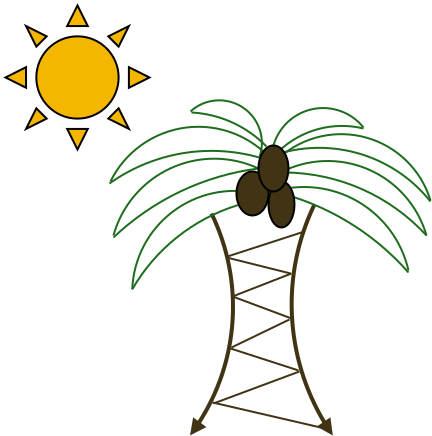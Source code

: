 <?xml version="1.0" encoding="UTF-8"?>
<dia:diagram xmlns:dia="http://www.lysator.liu.se/~alla/dia/">
  <dia:layer name="Background" visible="true" active="true">
    <dia:object type="Standard - Arc" version="0" id="O0">
      <dia:attribute name="obj_pos">
        <dia:point val="11.15,11.3"/>
      </dia:attribute>
      <dia:attribute name="obj_bb">
        <dia:rectangle val="10.041,11.191;12.327,22.409"/>
      </dia:attribute>
      <dia:attribute name="conn_endpoints">
        <dia:point val="11.15,11.3"/>
        <dia:point val="10.15,22.3"/>
      </dia:attribute>
      <dia:attribute name="arc_color">
        <dia:color val="#413415"/>
      </dia:attribute>
      <dia:attribute name="curve_distance">
        <dia:real val="-1.539"/>
      </dia:attribute>
      <dia:attribute name="line_width">
        <dia:real val="0.2"/>
      </dia:attribute>
      <dia:attribute name="end_arrow">
        <dia:enum val="3"/>
      </dia:attribute>
      <dia:attribute name="end_arrow_length">
        <dia:real val="0.5"/>
      </dia:attribute>
      <dia:attribute name="end_arrow_width">
        <dia:real val="0.5"/>
      </dia:attribute>
    </dia:object>
    <dia:object type="Standard - Arc" version="0" id="O1">
      <dia:attribute name="obj_pos">
        <dia:point val="16.3,10.85"/>
      </dia:attribute>
      <dia:attribute name="obj_bb">
        <dia:rectangle val="15.059,10.743;17.257,22.407"/>
      </dia:attribute>
      <dia:attribute name="conn_endpoints">
        <dia:point val="16.3,10.85"/>
        <dia:point val="17.15,22.3"/>
      </dia:attribute>
      <dia:attribute name="arc_color">
        <dia:color val="#413415"/>
      </dia:attribute>
      <dia:attribute name="curve_distance">
        <dia:real val="1.539"/>
      </dia:attribute>
      <dia:attribute name="line_width">
        <dia:real val="0.2"/>
      </dia:attribute>
      <dia:attribute name="end_arrow">
        <dia:enum val="3"/>
      </dia:attribute>
      <dia:attribute name="end_arrow_length">
        <dia:real val="0.5"/>
      </dia:attribute>
      <dia:attribute name="end_arrow_width">
        <dia:real val="0.5"/>
      </dia:attribute>
    </dia:object>
    <dia:object type="Standard - Line" version="0" id="O2">
      <dia:attribute name="obj_pos">
        <dia:point val="11.25,20.8"/>
      </dia:attribute>
      <dia:attribute name="obj_bb">
        <dia:rectangle val="11.186,19.136;15.614,20.864"/>
      </dia:attribute>
      <dia:attribute name="conn_endpoints">
        <dia:point val="11.25,20.8"/>
        <dia:point val="15.55,19.2"/>
      </dia:attribute>
      <dia:attribute name="numcp">
        <dia:int val="1"/>
      </dia:attribute>
      <dia:attribute name="line_color">
        <dia:color val="#413415"/>
      </dia:attribute>
    </dia:object>
    <dia:object type="Standard - Line" version="0" id="O3">
      <dia:attribute name="obj_pos">
        <dia:point val="15.5,19.15"/>
      </dia:attribute>
      <dia:attribute name="obj_bb">
        <dia:rectangle val="12.037,17.987;15.563,19.213"/>
      </dia:attribute>
      <dia:attribute name="conn_endpoints">
        <dia:point val="15.5,19.15"/>
        <dia:point val="12.1,18.05"/>
      </dia:attribute>
      <dia:attribute name="numcp">
        <dia:int val="1"/>
      </dia:attribute>
      <dia:attribute name="line_color">
        <dia:color val="#413415"/>
      </dia:attribute>
    </dia:object>
    <dia:object type="Standard - Line" version="0" id="O4">
      <dia:attribute name="obj_pos">
        <dia:point val="12.15,18"/>
      </dia:attribute>
      <dia:attribute name="obj_bb">
        <dia:rectangle val="12.083,16.533;15.117,18.067"/>
      </dia:attribute>
      <dia:attribute name="conn_endpoints">
        <dia:point val="12.15,18"/>
        <dia:point val="15.05,16.6"/>
      </dia:attribute>
      <dia:attribute name="numcp">
        <dia:int val="1"/>
      </dia:attribute>
      <dia:attribute name="line_color">
        <dia:color val="#413415"/>
      </dia:attribute>
    </dia:object>
    <dia:object type="Standard - Line" version="0" id="O5">
      <dia:attribute name="obj_pos">
        <dia:point val="15.15,16.55"/>
      </dia:attribute>
      <dia:attribute name="obj_bb">
        <dia:rectangle val="12.136,15.386;15.214,16.614"/>
      </dia:attribute>
      <dia:attribute name="conn_endpoints">
        <dia:point val="15.15,16.55"/>
        <dia:point val="12.2,15.45"/>
      </dia:attribute>
      <dia:attribute name="numcp">
        <dia:int val="1"/>
      </dia:attribute>
      <dia:attribute name="line_color">
        <dia:color val="#413415"/>
      </dia:attribute>
    </dia:object>
    <dia:object type="Standard - Line" version="0" id="O6">
      <dia:attribute name="obj_pos">
        <dia:point val="12.2,15.45"/>
      </dia:attribute>
      <dia:attribute name="obj_bb">
        <dia:rectangle val="12.135,14.235;15.215,15.515"/>
      </dia:attribute>
      <dia:attribute name="conn_endpoints">
        <dia:point val="12.2,15.45"/>
        <dia:point val="15.15,14.3"/>
      </dia:attribute>
      <dia:attribute name="numcp">
        <dia:int val="1"/>
      </dia:attribute>
      <dia:attribute name="line_color">
        <dia:color val="#413415"/>
      </dia:attribute>
    </dia:object>
    <dia:object type="Standard - Line" version="0" id="O7">
      <dia:attribute name="obj_pos">
        <dia:point val="15.1,14.3"/>
      </dia:attribute>
      <dia:attribute name="obj_bb">
        <dia:rectangle val="11.839,13.439;15.161,14.361"/>
      </dia:attribute>
      <dia:attribute name="conn_endpoints">
        <dia:point val="15.1,14.3"/>
        <dia:point val="11.9,13.5"/>
      </dia:attribute>
      <dia:attribute name="numcp">
        <dia:int val="1"/>
      </dia:attribute>
      <dia:attribute name="line_color">
        <dia:color val="#413415"/>
      </dia:attribute>
    </dia:object>
    <dia:object type="Standard - Line" version="0" id="O8">
      <dia:attribute name="obj_pos">
        <dia:point val="11.95,13.45"/>
      </dia:attribute>
      <dia:attribute name="obj_bb">
        <dia:rectangle val="11.887,12.137;15.863,13.513"/>
      </dia:attribute>
      <dia:attribute name="conn_endpoints">
        <dia:point val="11.95,13.45"/>
        <dia:point val="15.8,12.2"/>
      </dia:attribute>
      <dia:attribute name="numcp">
        <dia:int val="1"/>
      </dia:attribute>
      <dia:attribute name="line_color">
        <dia:color val="#413415"/>
      </dia:attribute>
    </dia:object>
    <dia:object type="Standard - Line" version="0" id="O9">
      <dia:attribute name="obj_pos">
        <dia:point val="11.2,20.75"/>
      </dia:attribute>
      <dia:attribute name="obj_bb">
        <dia:rectangle val="11.14,20.69;16.66,22.06"/>
      </dia:attribute>
      <dia:attribute name="conn_endpoints">
        <dia:point val="11.2,20.75"/>
        <dia:point val="16.6,22"/>
      </dia:attribute>
      <dia:attribute name="numcp">
        <dia:int val="1"/>
      </dia:attribute>
      <dia:attribute name="line_color">
        <dia:color val="#413415"/>
      </dia:attribute>
    </dia:object>
    <dia:object type="Standard - Arc" version="0" id="O10">
      <dia:attribute name="obj_pos">
        <dia:point val="13.5,9.05"/>
      </dia:attribute>
      <dia:attribute name="obj_bb">
        <dia:rectangle val="6.184,8.511;13.566,12.466"/>
      </dia:attribute>
      <dia:attribute name="conn_endpoints">
        <dia:point val="13.5,9.05"/>
        <dia:point val="6.25,12.4"/>
      </dia:attribute>
      <dia:attribute name="arc_color">
        <dia:color val="#1e6c1e"/>
      </dia:attribute>
      <dia:attribute name="curve_distance">
        <dia:real val="1.852"/>
      </dia:attribute>
      <dia:attribute name="line_width">
        <dia:real val="0.1"/>
      </dia:attribute>
      <dia:connections>
        <dia:connection handle="0" to="O28" connection="3"/>
      </dia:connections>
    </dia:object>
    <dia:object type="Standard - Arc" version="0" id="O11">
      <dia:attribute name="obj_pos">
        <dia:point val="13.5,9.05"/>
      </dia:attribute>
      <dia:attribute name="obj_bb">
        <dia:rectangle val="6.183,8.983;13.567,12.567"/>
      </dia:attribute>
      <dia:attribute name="conn_endpoints">
        <dia:point val="13.5,9.05"/>
        <dia:point val="6.25,12.5"/>
      </dia:attribute>
      <dia:attribute name="arc_color">
        <dia:color val="#1e6c1e"/>
      </dia:attribute>
      <dia:attribute name="curve_distance">
        <dia:real val="0.639"/>
      </dia:attribute>
      <dia:attribute name="line_width">
        <dia:real val="0.1"/>
      </dia:attribute>
      <dia:connections>
        <dia:connection handle="0" to="O28" connection="3"/>
      </dia:connections>
    </dia:object>
    <dia:object type="Standard - Arc" version="0" id="O12">
      <dia:attribute name="obj_pos">
        <dia:point val="13.45,10.3"/>
      </dia:attribute>
      <dia:attribute name="obj_bb">
        <dia:rectangle val="7.119,10.121;13.52,15.162"/>
      </dia:attribute>
      <dia:attribute name="conn_endpoints">
        <dia:point val="13.45,10.3"/>
        <dia:point val="7.189,15.091"/>
      </dia:attribute>
      <dia:attribute name="arc_color">
        <dia:color val="#1e6c1e"/>
      </dia:attribute>
      <dia:attribute name="curve_distance">
        <dia:real val="1.852"/>
      </dia:attribute>
      <dia:attribute name="line_width">
        <dia:real val="0.1"/>
      </dia:attribute>
    </dia:object>
    <dia:object type="Standard - Arc" version="0" id="O13">
      <dia:attribute name="obj_pos">
        <dia:point val="13.2,10.3"/>
      </dia:attribute>
      <dia:attribute name="obj_bb">
        <dia:rectangle val="7.118,10.23;13.27,15.162"/>
      </dia:attribute>
      <dia:attribute name="conn_endpoints">
        <dia:point val="13.2,10.3"/>
        <dia:point val="7.189,15.091"/>
      </dia:attribute>
      <dia:attribute name="arc_color">
        <dia:color val="#1e6c1e"/>
      </dia:attribute>
      <dia:attribute name="curve_distance">
        <dia:real val="0.639"/>
      </dia:attribute>
      <dia:attribute name="line_width">
        <dia:real val="0.1"/>
      </dia:attribute>
      <dia:connections>
        <dia:connection handle="0" to="O26" connection="8"/>
      </dia:connections>
    </dia:object>
    <dia:object type="Standard - Arc" version="0" id="O14">
      <dia:attribute name="obj_pos">
        <dia:point val="14.22,8.687"/>
      </dia:attribute>
      <dia:attribute name="obj_bb">
        <dia:rectangle val="6.044,6.916;14.275,9.756"/>
      </dia:attribute>
      <dia:attribute name="conn_endpoints">
        <dia:point val="14.22,8.687"/>
        <dia:point val="6.1,9.7"/>
      </dia:attribute>
      <dia:attribute name="arc_color">
        <dia:color val="#1e6c1e"/>
      </dia:attribute>
      <dia:attribute name="curve_distance">
        <dia:real val="2.207"/>
      </dia:attribute>
      <dia:attribute name="line_width">
        <dia:real val="0.1"/>
      </dia:attribute>
    </dia:object>
    <dia:object type="Standard - Arc" version="0" id="O15">
      <dia:attribute name="obj_pos">
        <dia:point val="14.12,8.687"/>
      </dia:attribute>
      <dia:attribute name="obj_bb">
        <dia:rectangle val="5.994,8.12;14.176,9.856"/>
      </dia:attribute>
      <dia:attribute name="conn_endpoints">
        <dia:point val="14.12,8.687"/>
        <dia:point val="6.05,9.8"/>
      </dia:attribute>
      <dia:attribute name="arc_color">
        <dia:color val="#1e6c1e"/>
      </dia:attribute>
      <dia:attribute name="curve_distance">
        <dia:real val="1"/>
      </dia:attribute>
      <dia:attribute name="line_width">
        <dia:real val="0.1"/>
      </dia:attribute>
    </dia:object>
    <dia:object type="Standard - Arc" version="0" id="O16">
      <dia:attribute name="obj_pos">
        <dia:point val="14.55,8.5"/>
      </dia:attribute>
      <dia:attribute name="obj_bb">
        <dia:rectangle val="14.488,7.284;22.162,10.712"/>
      </dia:attribute>
      <dia:attribute name="conn_endpoints">
        <dia:point val="14.55,8.5"/>
        <dia:point val="22.1,10.65"/>
      </dia:attribute>
      <dia:attribute name="arc_color">
        <dia:color val="#1e6c1e"/>
      </dia:attribute>
      <dia:attribute name="curve_distance">
        <dia:real val="-2.144"/>
      </dia:attribute>
      <dia:attribute name="line_width">
        <dia:real val="0.1"/>
      </dia:attribute>
    </dia:object>
    <dia:object type="Standard - Arc" version="0" id="O17">
      <dia:attribute name="obj_pos">
        <dia:point val="14.78,8.237"/>
      </dia:attribute>
      <dia:attribute name="obj_bb">
        <dia:rectangle val="14.717,7.969;22.163,10.763"/>
      </dia:attribute>
      <dia:attribute name="conn_endpoints">
        <dia:point val="14.78,8.237"/>
        <dia:point val="22.1,10.7"/>
      </dia:attribute>
      <dia:attribute name="arc_color">
        <dia:color val="#1e6c1e"/>
      </dia:attribute>
      <dia:attribute name="curve_distance">
        <dia:real val="-1.137"/>
      </dia:attribute>
      <dia:attribute name="line_width">
        <dia:real val="0.1"/>
      </dia:attribute>
      <dia:connections>
        <dia:connection handle="0" to="O28" connection="2"/>
      </dia:connections>
    </dia:object>
    <dia:object type="Standard - Arc" version="0" id="O18">
      <dia:attribute name="obj_pos">
        <dia:point val="14.25,10.2"/>
      </dia:attribute>
      <dia:attribute name="obj_bb">
        <dia:rectangle val="14.182,9.927;21.068,14.218"/>
      </dia:attribute>
      <dia:attribute name="conn_endpoints">
        <dia:point val="14.25,10.2"/>
        <dia:point val="21,14.15"/>
      </dia:attribute>
      <dia:attribute name="arc_color">
        <dia:color val="#1e6c1e"/>
      </dia:attribute>
      <dia:attribute name="curve_distance">
        <dia:real val="-1.697"/>
      </dia:attribute>
      <dia:attribute name="line_width">
        <dia:real val="0.1"/>
      </dia:attribute>
      <dia:connections>
        <dia:connection handle="0" to="O28" connection="6"/>
      </dia:connections>
    </dia:object>
    <dia:object type="Standard - Arc" version="0" id="O19">
      <dia:attribute name="obj_pos">
        <dia:point val="14.25,10.2"/>
      </dia:attribute>
      <dia:attribute name="obj_bb">
        <dia:rectangle val="14.181,10.131;21.069,14.319"/>
      </dia:attribute>
      <dia:attribute name="conn_endpoints">
        <dia:point val="14.25,10.2"/>
        <dia:point val="21,14.25"/>
      </dia:attribute>
      <dia:attribute name="arc_color">
        <dia:color val="#1e6c1e"/>
      </dia:attribute>
      <dia:attribute name="curve_distance">
        <dia:real val="-0.613"/>
      </dia:attribute>
      <dia:attribute name="line_width">
        <dia:real val="0.1"/>
      </dia:attribute>
      <dia:connections>
        <dia:connection handle="0" to="O28" connection="6"/>
      </dia:connections>
    </dia:object>
    <dia:object type="Standard - Arc" version="0" id="O20">
      <dia:attribute name="obj_pos">
        <dia:point val="14.6,9.25"/>
      </dia:attribute>
      <dia:attribute name="obj_bb">
        <dia:rectangle val="14.534,8.626;21.966,12.466"/>
      </dia:attribute>
      <dia:attribute name="conn_endpoints">
        <dia:point val="14.6,9.25"/>
        <dia:point val="21.9,12.4"/>
      </dia:attribute>
      <dia:attribute name="arc_color">
        <dia:color val="#1e6c1e"/>
      </dia:attribute>
      <dia:attribute name="curve_distance">
        <dia:real val="-1.882"/>
      </dia:attribute>
      <dia:attribute name="line_width">
        <dia:real val="0.1"/>
      </dia:attribute>
    </dia:object>
    <dia:object type="Standard - Arc" version="0" id="O21">
      <dia:attribute name="obj_pos">
        <dia:point val="14.8,9.25"/>
      </dia:attribute>
      <dia:attribute name="obj_bb">
        <dia:rectangle val="14.734,9.184;21.966,12.466"/>
      </dia:attribute>
      <dia:attribute name="conn_endpoints">
        <dia:point val="14.8,9.25"/>
        <dia:point val="21.9,12.4"/>
      </dia:attribute>
      <dia:attribute name="arc_color">
        <dia:color val="#1e6c1e"/>
      </dia:attribute>
      <dia:attribute name="curve_distance">
        <dia:real val="-0.808"/>
      </dia:attribute>
      <dia:attribute name="line_width">
        <dia:real val="0.1"/>
      </dia:attribute>
    </dia:object>
    <dia:object type="Standard - Arc" version="0" id="O22">
      <dia:attribute name="obj_pos">
        <dia:point val="14.25,7.9"/>
      </dia:attribute>
      <dia:attribute name="obj_bb">
        <dia:rectangle val="14.191,5.979;18.809,7.959"/>
      </dia:attribute>
      <dia:attribute name="conn_endpoints">
        <dia:point val="14.25,7.9"/>
        <dia:point val="18.75,7"/>
      </dia:attribute>
      <dia:attribute name="arc_color">
        <dia:color val="#1e6c1e"/>
      </dia:attribute>
      <dia:attribute name="curve_distance">
        <dia:real val="-1.398"/>
      </dia:attribute>
      <dia:attribute name="line_width">
        <dia:real val="0.1"/>
      </dia:attribute>
      <dia:connections>
        <dia:connection handle="0" to="O28" connection="1"/>
      </dia:connections>
    </dia:object>
    <dia:object type="Standard - Arc" version="0" id="O23">
      <dia:attribute name="obj_pos">
        <dia:point val="14.5,8.2"/>
      </dia:attribute>
      <dia:attribute name="obj_bb">
        <dia:rectangle val="14.439,6.873;18.811,8.261"/>
      </dia:attribute>
      <dia:attribute name="conn_endpoints">
        <dia:point val="14.5,8.2"/>
        <dia:point val="18.75,7.05"/>
      </dia:attribute>
      <dia:attribute name="arc_color">
        <dia:color val="#1e6c1e"/>
      </dia:attribute>
      <dia:attribute name="curve_distance">
        <dia:real val="-0.562"/>
      </dia:attribute>
      <dia:attribute name="line_width">
        <dia:real val="0.1"/>
      </dia:attribute>
    </dia:object>
    <dia:object type="Standard - Arc" version="0" id="O24">
      <dia:attribute name="obj_pos">
        <dia:point val="10.1,6.2"/>
      </dia:attribute>
      <dia:attribute name="obj_bb">
        <dia:rectangle val="10.03,5.735;14.349,9.12"/>
      </dia:attribute>
      <dia:attribute name="conn_endpoints">
        <dia:point val="10.1,6.2"/>
        <dia:point val="14.25,9.05"/>
      </dia:attribute>
      <dia:attribute name="arc_color">
        <dia:color val="#1e6c1e"/>
      </dia:attribute>
      <dia:attribute name="curve_distance">
        <dia:real val="-1.647"/>
      </dia:attribute>
      <dia:attribute name="line_width">
        <dia:real val="0.1"/>
      </dia:attribute>
      <dia:connections>
        <dia:connection handle="1" to="O28" connection="8"/>
      </dia:connections>
    </dia:object>
    <dia:object type="Standard - Arc" version="0" id="O25">
      <dia:attribute name="obj_pos">
        <dia:point val="10.15,6.25"/>
      </dia:attribute>
      <dia:attribute name="obj_bb">
        <dia:rectangle val="10.084,6.184;13.966,8.016"/>
      </dia:attribute>
      <dia:attribute name="conn_endpoints">
        <dia:point val="10.15,6.25"/>
        <dia:point val="13.9,7.95"/>
      </dia:attribute>
      <dia:attribute name="arc_color">
        <dia:color val="#1e6c1e"/>
      </dia:attribute>
      <dia:attribute name="curve_distance">
        <dia:real val="-0.387"/>
      </dia:attribute>
      <dia:attribute name="line_width">
        <dia:real val="0.1"/>
      </dia:attribute>
    </dia:object>
    <dia:object type="Standard - Ellipse" version="0" id="O26">
      <dia:attribute name="obj_pos">
        <dia:point val="12.4,9.2"/>
      </dia:attribute>
      <dia:attribute name="obj_bb">
        <dia:rectangle val="12.35,9.15;14.05,11.45"/>
      </dia:attribute>
      <dia:attribute name="elem_corner">
        <dia:point val="12.4,9.2"/>
      </dia:attribute>
      <dia:attribute name="elem_width">
        <dia:real val="1.6"/>
      </dia:attribute>
      <dia:attribute name="elem_height">
        <dia:real val="2.2"/>
      </dia:attribute>
      <dia:attribute name="border_width">
        <dia:real val="0.1"/>
      </dia:attribute>
      <dia:attribute name="inner_color">
        <dia:color val="#413415"/>
      </dia:attribute>
    </dia:object>
    <dia:object type="Standard - Ellipse" version="0" id="O27">
      <dia:attribute name="obj_pos">
        <dia:point val="14,9.7"/>
      </dia:attribute>
      <dia:attribute name="obj_bb">
        <dia:rectangle val="13.95,9.65;15.35,12.05"/>
      </dia:attribute>
      <dia:attribute name="elem_corner">
        <dia:point val="14,9.7"/>
      </dia:attribute>
      <dia:attribute name="elem_width">
        <dia:real val="1.3"/>
      </dia:attribute>
      <dia:attribute name="elem_height">
        <dia:real val="2.3"/>
      </dia:attribute>
      <dia:attribute name="border_width">
        <dia:real val="0.1"/>
      </dia:attribute>
      <dia:attribute name="inner_color">
        <dia:color val="#413415"/>
      </dia:attribute>
    </dia:object>
    <dia:object type="Standard - Ellipse" version="0" id="O28">
      <dia:attribute name="obj_pos">
        <dia:point val="13.5,7.9"/>
      </dia:attribute>
      <dia:attribute name="obj_bb">
        <dia:rectangle val="13.45,7.85;15.05,10.25"/>
      </dia:attribute>
      <dia:attribute name="elem_corner">
        <dia:point val="13.5,7.9"/>
      </dia:attribute>
      <dia:attribute name="elem_width">
        <dia:real val="1.5"/>
      </dia:attribute>
      <dia:attribute name="elem_height">
        <dia:real val="2.3"/>
      </dia:attribute>
      <dia:attribute name="border_width">
        <dia:real val="0.1"/>
      </dia:attribute>
      <dia:attribute name="inner_color">
        <dia:color val="#413415"/>
      </dia:attribute>
    </dia:object>
    <dia:object type="Assorted - Sun" version="1" id="O29">
      <dia:attribute name="obj_pos">
        <dia:point val="0.85,0.9"/>
      </dia:attribute>
      <dia:attribute name="obj_bb">
        <dia:rectangle val="0.738,0.788;8.162,8.212"/>
      </dia:attribute>
      <dia:attribute name="meta">
        <dia:composite type="dict"/>
      </dia:attribute>
      <dia:attribute name="elem_corner">
        <dia:point val="0.85,0.9"/>
      </dia:attribute>
      <dia:attribute name="elem_width">
        <dia:real val="7.2"/>
      </dia:attribute>
      <dia:attribute name="elem_height">
        <dia:real val="7.2"/>
      </dia:attribute>
      <dia:attribute name="line_width">
        <dia:real val="0.1"/>
      </dia:attribute>
      <dia:attribute name="line_colour">
        <dia:color val="#000000"/>
      </dia:attribute>
      <dia:attribute name="fill_colour">
        <dia:color val="#f5b600"/>
      </dia:attribute>
      <dia:attribute name="show_background">
        <dia:boolean val="true"/>
      </dia:attribute>
      <dia:attribute name="line_style">
        <dia:enum val="0"/>
        <dia:real val="1"/>
      </dia:attribute>
      <dia:attribute name="flip_horizontal">
        <dia:boolean val="false"/>
      </dia:attribute>
      <dia:attribute name="flip_vertical">
        <dia:boolean val="false"/>
      </dia:attribute>
      <dia:attribute name="subscale">
        <dia:real val="1"/>
      </dia:attribute>
    </dia:object>
  </dia:layer>
</dia:diagram>
